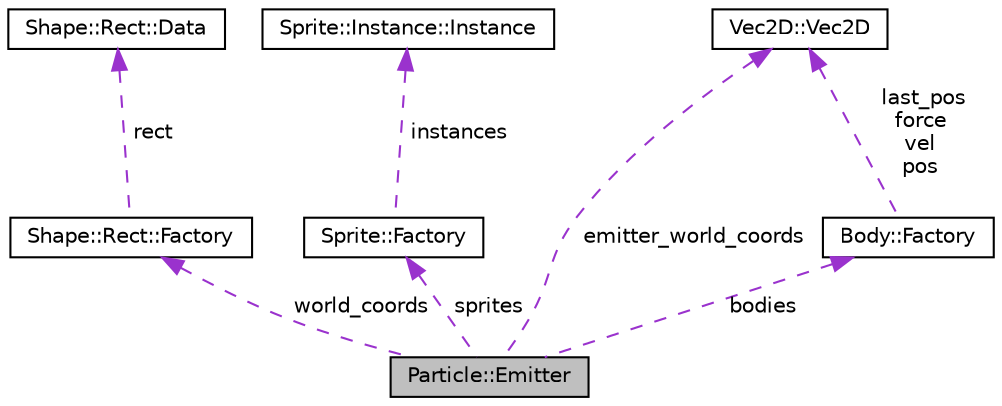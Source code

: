 digraph "Particle::Emitter"
{
  edge [fontname="Helvetica",fontsize="10",labelfontname="Helvetica",labelfontsize="10"];
  node [fontname="Helvetica",fontsize="10",shape=record];
  Node1 [label="Particle::Emitter",height=0.2,width=0.4,color="black", fillcolor="grey75", style="filled", fontcolor="black"];
  Node2 -> Node1 [dir="back",color="darkorchid3",fontsize="10",style="dashed",label=" world_coords" ,fontname="Helvetica"];
  Node2 [label="Shape::Rect::Factory",height=0.2,width=0.4,color="black", fillcolor="white", style="filled",URL="$struct_shape_1_1_rect_1_1_factory.html"];
  Node3 -> Node2 [dir="back",color="darkorchid3",fontsize="10",style="dashed",label=" rect" ,fontname="Helvetica"];
  Node3 [label="Shape::Rect::Data",height=0.2,width=0.4,color="black", fillcolor="white", style="filled",URL="$struct_shape_1_1_rect_1_1_data.html"];
  Node4 -> Node1 [dir="back",color="darkorchid3",fontsize="10",style="dashed",label=" sprites" ,fontname="Helvetica"];
  Node4 [label="Sprite::Factory",height=0.2,width=0.4,color="black", fillcolor="white", style="filled",URL="$struct_sprite_1_1_factory.html"];
  Node5 -> Node4 [dir="back",color="darkorchid3",fontsize="10",style="dashed",label=" instances" ,fontname="Helvetica"];
  Node5 [label="Sprite::Instance::Instance",height=0.2,width=0.4,color="black", fillcolor="white", style="filled",URL="$struct_sprite_1_1_instance_1_1_instance.html"];
  Node6 -> Node1 [dir="back",color="darkorchid3",fontsize="10",style="dashed",label=" emitter_world_coords" ,fontname="Helvetica"];
  Node6 [label="Vec2D::Vec2D",height=0.2,width=0.4,color="black", fillcolor="white", style="filled",URL="$struct_vec2_d_1_1_vec2_d.html"];
  Node7 -> Node1 [dir="back",color="darkorchid3",fontsize="10",style="dashed",label=" bodies" ,fontname="Helvetica"];
  Node7 [label="Body::Factory",height=0.2,width=0.4,color="black", fillcolor="white", style="filled",URL="$struct_body_1_1_factory.html"];
  Node6 -> Node7 [dir="back",color="darkorchid3",fontsize="10",style="dashed",label=" last_pos\nforce\nvel\npos" ,fontname="Helvetica"];
}
